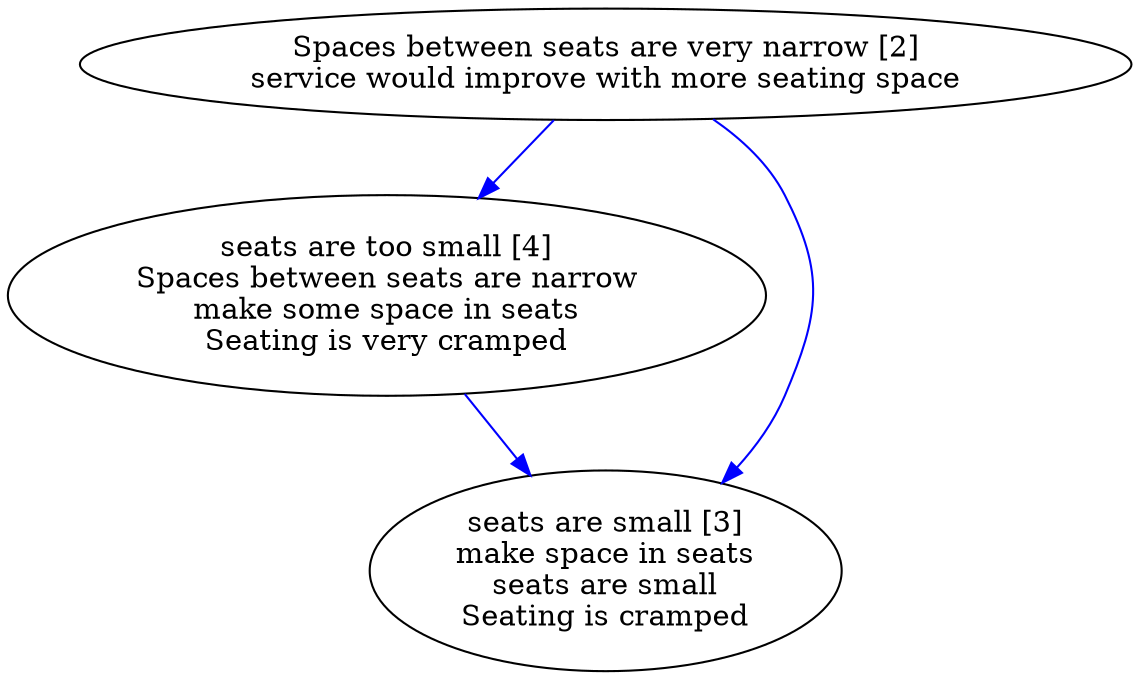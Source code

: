 digraph collapsedGraph {
"Spaces between seats are very narrow [2]\nservice would improve with more seating space""seats are too small [4]\nSpaces between seats are narrow\nmake some space in seats\nSeating is very cramped""seats are small [3]\nmake space in seats\nseats are small\nSeating is cramped""Spaces between seats are very narrow [2]\nservice would improve with more seating space" -> "seats are too small [4]\nSpaces between seats are narrow\nmake some space in seats\nSeating is very cramped" [color=blue]
"Spaces between seats are very narrow [2]\nservice would improve with more seating space" -> "seats are small [3]\nmake space in seats\nseats are small\nSeating is cramped" [color=blue]
"seats are too small [4]\nSpaces between seats are narrow\nmake some space in seats\nSeating is very cramped" -> "seats are small [3]\nmake space in seats\nseats are small\nSeating is cramped" [color=blue]
}